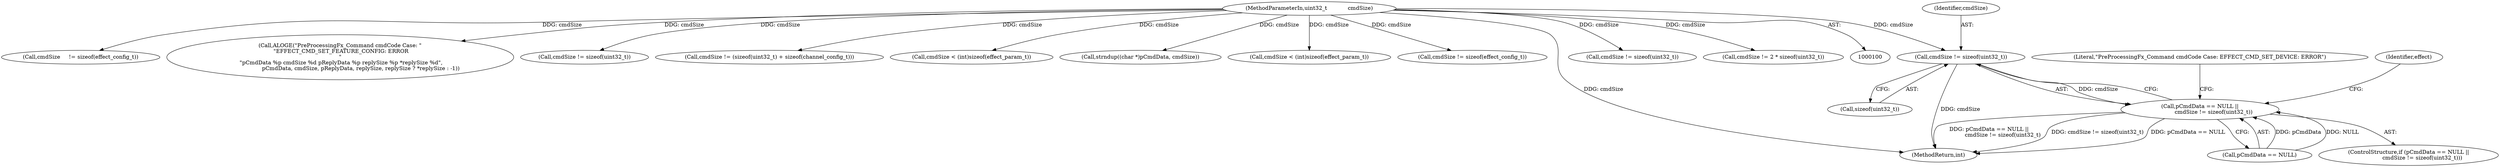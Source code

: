 digraph "0_Android_aeea52da00d210587fb3ed895de3d5f2e0264c88_9@API" {
"1000597" [label="(Call,cmdSize != sizeof(uint32_t))"];
"1000103" [label="(MethodParameterIn,uint32_t            cmdSize)"];
"1000593" [label="(Call,pCmdData == NULL ||\n                cmdSize != sizeof(uint32_t))"];
"1000166" [label="(Call,cmdSize     != sizeof(effect_config_t))"];
"1000603" [label="(Literal,\"PreProcessingFx_Command cmdCode Case: EFFECT_CMD_SET_DEVICE: ERROR\")"];
"1001159" [label="(Call,ALOGE(\"PreProcessingFx_Command cmdCode Case: \"\n \"EFFECT_CMD_SET_FEATURE_CONFIG: ERROR\n\"\n \"pCmdData %p cmdSize %d pReplyData %p replySize %p *replySize %d\",\n                        pCmdData, cmdSize, pReplyData, replySize, replySize ? *replySize : -1))"];
"1000598" [label="(Identifier,cmdSize)"];
"1000103" [label="(MethodParameterIn,uint32_t            cmdSize)"];
"1001034" [label="(Call,cmdSize != sizeof(uint32_t))"];
"1000599" [label="(Call,sizeof(uint32_t))"];
"1001138" [label="(Call,cmdSize != (sizeof(uint32_t) + sizeof(channel_config_t)))"];
"1000367" [label="(Call,cmdSize < (int)sizeof(effect_param_t))"];
"1000750" [label="(Call,strndup((char *)pCmdData, cmdSize))"];
"1000471" [label="(Call,cmdSize < (int)sizeof(effect_param_t))"];
"1000282" [label="(Call,cmdSize != sizeof(effect_config_t))"];
"1000593" [label="(Call,pCmdData == NULL ||\n                cmdSize != sizeof(uint32_t))"];
"1001295" [label="(MethodReturn,int)"];
"1000632" [label="(Call,cmdSize != sizeof(uint32_t))"];
"1000597" [label="(Call,cmdSize != sizeof(uint32_t))"];
"1000594" [label="(Call,pCmdData == NULL)"];
"1000610" [label="(Identifier,effect)"];
"1000856" [label="(Call,cmdSize != 2 * sizeof(uint32_t))"];
"1000592" [label="(ControlStructure,if (pCmdData == NULL ||\n                cmdSize != sizeof(uint32_t)))"];
"1000597" -> "1000593"  [label="AST: "];
"1000597" -> "1000599"  [label="CFG: "];
"1000598" -> "1000597"  [label="AST: "];
"1000599" -> "1000597"  [label="AST: "];
"1000593" -> "1000597"  [label="CFG: "];
"1000597" -> "1001295"  [label="DDG: cmdSize"];
"1000597" -> "1000593"  [label="DDG: cmdSize"];
"1000103" -> "1000597"  [label="DDG: cmdSize"];
"1000103" -> "1000100"  [label="AST: "];
"1000103" -> "1001295"  [label="DDG: cmdSize"];
"1000103" -> "1000166"  [label="DDG: cmdSize"];
"1000103" -> "1000282"  [label="DDG: cmdSize"];
"1000103" -> "1000367"  [label="DDG: cmdSize"];
"1000103" -> "1000471"  [label="DDG: cmdSize"];
"1000103" -> "1000632"  [label="DDG: cmdSize"];
"1000103" -> "1000750"  [label="DDG: cmdSize"];
"1000103" -> "1000856"  [label="DDG: cmdSize"];
"1000103" -> "1001034"  [label="DDG: cmdSize"];
"1000103" -> "1001138"  [label="DDG: cmdSize"];
"1000103" -> "1001159"  [label="DDG: cmdSize"];
"1000593" -> "1000592"  [label="AST: "];
"1000593" -> "1000594"  [label="CFG: "];
"1000594" -> "1000593"  [label="AST: "];
"1000603" -> "1000593"  [label="CFG: "];
"1000610" -> "1000593"  [label="CFG: "];
"1000593" -> "1001295"  [label="DDG: cmdSize != sizeof(uint32_t)"];
"1000593" -> "1001295"  [label="DDG: pCmdData == NULL"];
"1000593" -> "1001295"  [label="DDG: pCmdData == NULL ||\n                cmdSize != sizeof(uint32_t)"];
"1000594" -> "1000593"  [label="DDG: pCmdData"];
"1000594" -> "1000593"  [label="DDG: NULL"];
}
